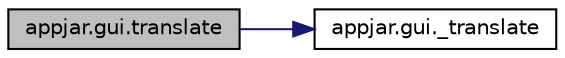 digraph "appjar.gui.translate"
{
  edge [fontname="Helvetica",fontsize="10",labelfontname="Helvetica",labelfontsize="10"];
  node [fontname="Helvetica",fontsize="10",shape=record];
  rankdir="LR";
  Node2176 [label="appjar.gui.translate",height=0.2,width=0.4,color="black", fillcolor="grey75", style="filled", fontcolor="black"];
  Node2176 -> Node2177 [color="midnightblue",fontsize="10",style="solid",fontname="Helvetica"];
  Node2177 [label="appjar.gui._translate",height=0.2,width=0.4,color="black", fillcolor="white", style="filled",URL="$classappjar_1_1gui.html#ad71b6e1dfb7af0d073ca86a5499d6435"];
}
